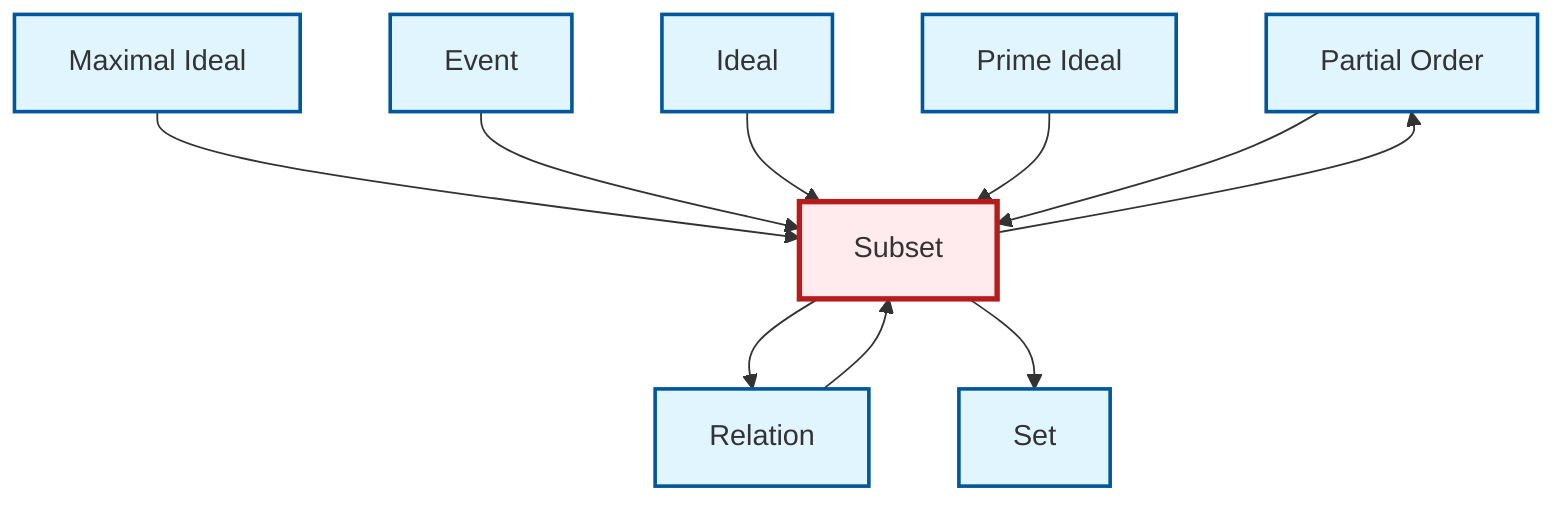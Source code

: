 graph TD
    classDef definition fill:#e1f5fe,stroke:#01579b,stroke-width:2px
    classDef theorem fill:#f3e5f5,stroke:#4a148c,stroke-width:2px
    classDef axiom fill:#fff3e0,stroke:#e65100,stroke-width:2px
    classDef example fill:#e8f5e9,stroke:#1b5e20,stroke-width:2px
    classDef current fill:#ffebee,stroke:#b71c1c,stroke-width:3px
    def-partial-order["Partial Order"]:::definition
    def-subset["Subset"]:::definition
    def-prime-ideal["Prime Ideal"]:::definition
    def-event["Event"]:::definition
    def-maximal-ideal["Maximal Ideal"]:::definition
    def-ideal["Ideal"]:::definition
    def-set["Set"]:::definition
    def-relation["Relation"]:::definition
    def-subset --> def-relation
    def-subset --> def-set
    def-maximal-ideal --> def-subset
    def-event --> def-subset
    def-ideal --> def-subset
    def-prime-ideal --> def-subset
    def-subset --> def-partial-order
    def-partial-order --> def-subset
    def-relation --> def-subset
    class def-subset current